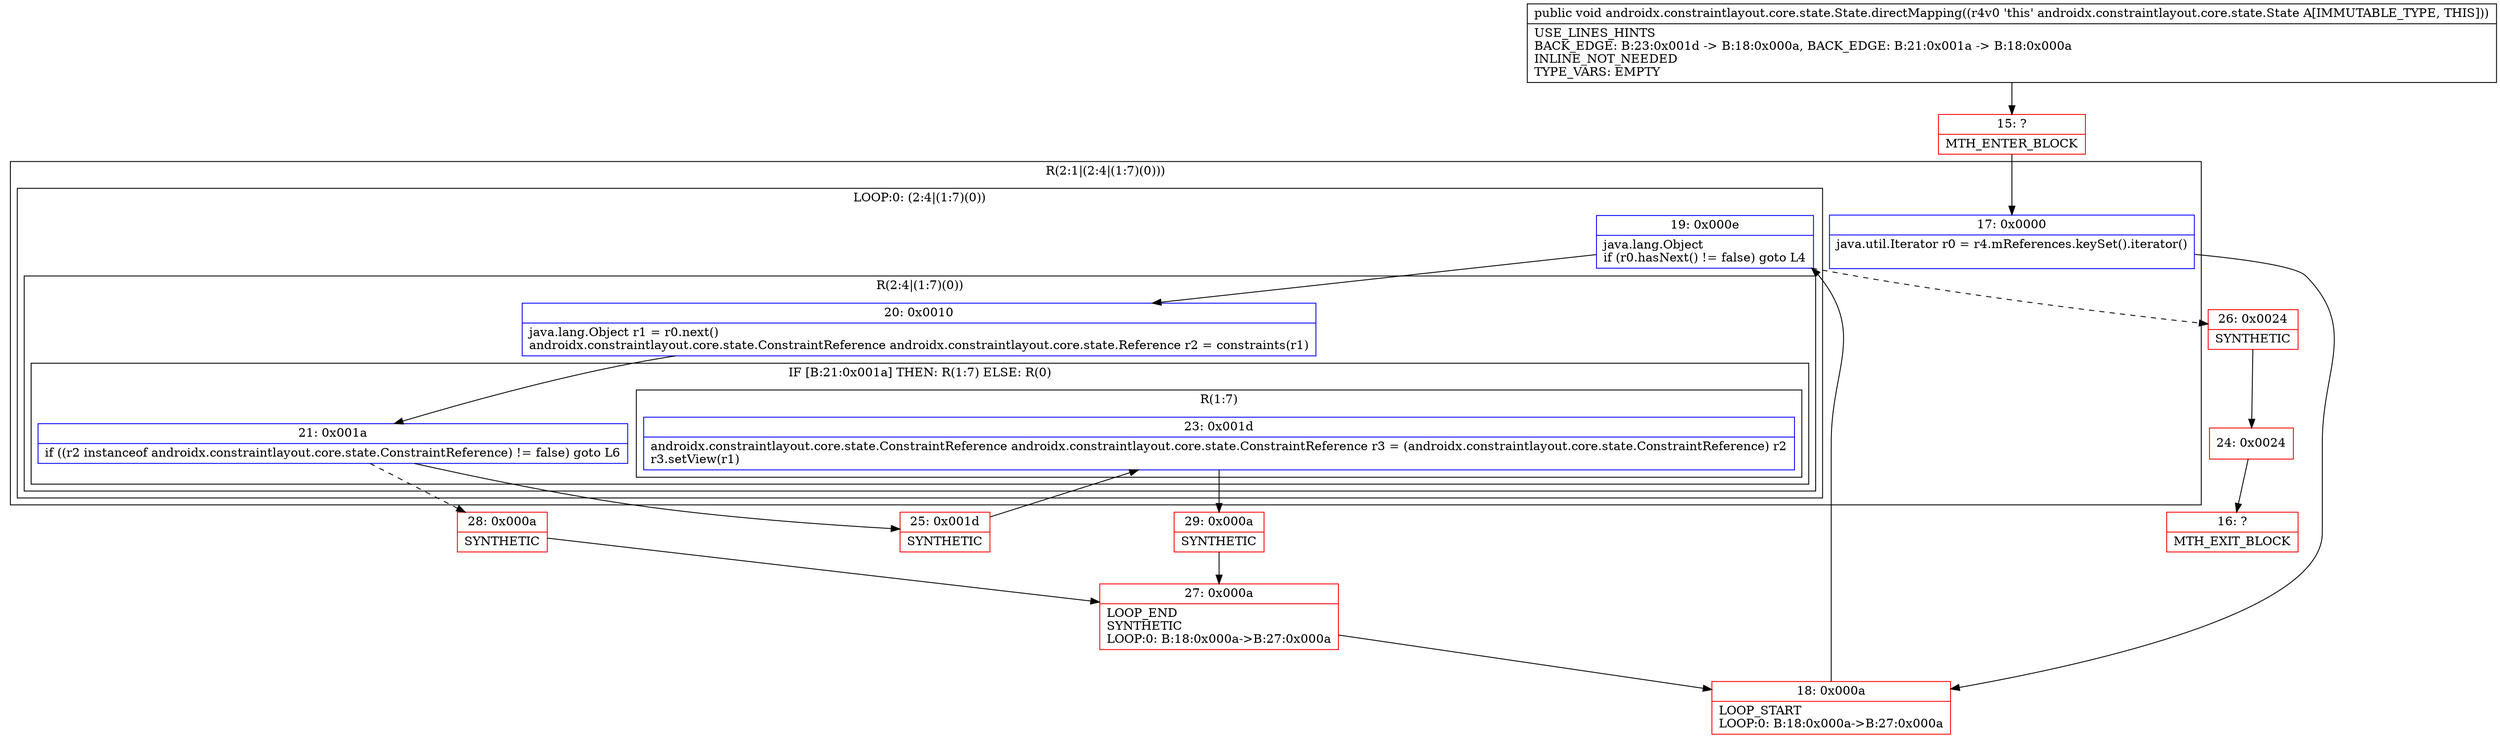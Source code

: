 digraph "CFG forandroidx.constraintlayout.core.state.State.directMapping()V" {
subgraph cluster_Region_762603717 {
label = "R(2:1|(2:4|(1:7)(0)))";
node [shape=record,color=blue];
Node_17 [shape=record,label="{17\:\ 0x0000|java.util.Iterator r0 = r4.mReferences.keySet().iterator()\l\l}"];
subgraph cluster_LoopRegion_279308099 {
label = "LOOP:0: (2:4|(1:7)(0))";
node [shape=record,color=blue];
Node_19 [shape=record,label="{19\:\ 0x000e|java.lang.Object \lif (r0.hasNext() != false) goto L4\l}"];
subgraph cluster_Region_1775473395 {
label = "R(2:4|(1:7)(0))";
node [shape=record,color=blue];
Node_20 [shape=record,label="{20\:\ 0x0010|java.lang.Object r1 = r0.next()\landroidx.constraintlayout.core.state.ConstraintReference androidx.constraintlayout.core.state.Reference r2 = constraints(r1)\l}"];
subgraph cluster_IfRegion_2123520675 {
label = "IF [B:21:0x001a] THEN: R(1:7) ELSE: R(0)";
node [shape=record,color=blue];
Node_21 [shape=record,label="{21\:\ 0x001a|if ((r2 instanceof androidx.constraintlayout.core.state.ConstraintReference) != false) goto L6\l}"];
subgraph cluster_Region_1932205340 {
label = "R(1:7)";
node [shape=record,color=blue];
Node_23 [shape=record,label="{23\:\ 0x001d|androidx.constraintlayout.core.state.ConstraintReference androidx.constraintlayout.core.state.ConstraintReference r3 = (androidx.constraintlayout.core.state.ConstraintReference) r2\lr3.setView(r1)\l}"];
}
subgraph cluster_Region_710741892 {
label = "R(0)";
node [shape=record,color=blue];
}
}
}
}
}
Node_15 [shape=record,color=red,label="{15\:\ ?|MTH_ENTER_BLOCK\l}"];
Node_18 [shape=record,color=red,label="{18\:\ 0x000a|LOOP_START\lLOOP:0: B:18:0x000a\-\>B:27:0x000a\l}"];
Node_25 [shape=record,color=red,label="{25\:\ 0x001d|SYNTHETIC\l}"];
Node_29 [shape=record,color=red,label="{29\:\ 0x000a|SYNTHETIC\l}"];
Node_27 [shape=record,color=red,label="{27\:\ 0x000a|LOOP_END\lSYNTHETIC\lLOOP:0: B:18:0x000a\-\>B:27:0x000a\l}"];
Node_28 [shape=record,color=red,label="{28\:\ 0x000a|SYNTHETIC\l}"];
Node_26 [shape=record,color=red,label="{26\:\ 0x0024|SYNTHETIC\l}"];
Node_24 [shape=record,color=red,label="{24\:\ 0x0024}"];
Node_16 [shape=record,color=red,label="{16\:\ ?|MTH_EXIT_BLOCK\l}"];
MethodNode[shape=record,label="{public void androidx.constraintlayout.core.state.State.directMapping((r4v0 'this' androidx.constraintlayout.core.state.State A[IMMUTABLE_TYPE, THIS]))  | USE_LINES_HINTS\lBACK_EDGE: B:23:0x001d \-\> B:18:0x000a, BACK_EDGE: B:21:0x001a \-\> B:18:0x000a\lINLINE_NOT_NEEDED\lTYPE_VARS: EMPTY\l}"];
MethodNode -> Node_15;Node_17 -> Node_18;
Node_19 -> Node_20;
Node_19 -> Node_26[style=dashed];
Node_20 -> Node_21;
Node_21 -> Node_25;
Node_21 -> Node_28[style=dashed];
Node_23 -> Node_29;
Node_15 -> Node_17;
Node_18 -> Node_19;
Node_25 -> Node_23;
Node_29 -> Node_27;
Node_27 -> Node_18;
Node_28 -> Node_27;
Node_26 -> Node_24;
Node_24 -> Node_16;
}

